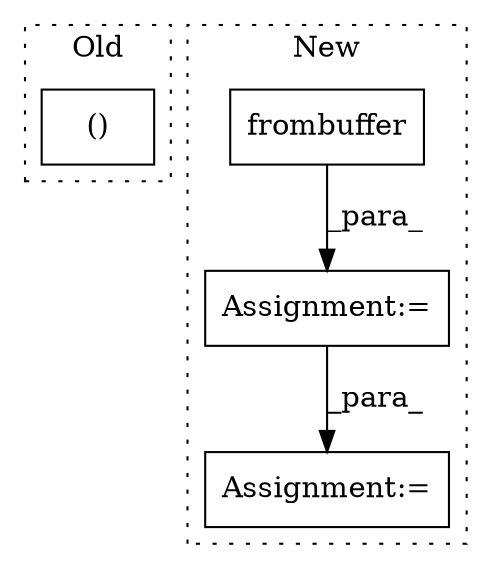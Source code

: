 digraph G {
subgraph cluster0 {
1 [label="()" a="106" s="2924" l="29" shape="box"];
label = "Old";
style="dotted";
}
subgraph cluster1 {
2 [label="frombuffer" a="32" s="1316,1360" l="11,1" shape="box"];
3 [label="Assignment:=" a="7" s="1377" l="1" shape="box"];
4 [label="Assignment:=" a="7" s="1309" l="1" shape="box"];
label = "New";
style="dotted";
}
2 -> 4 [label="_para_"];
4 -> 3 [label="_para_"];
}